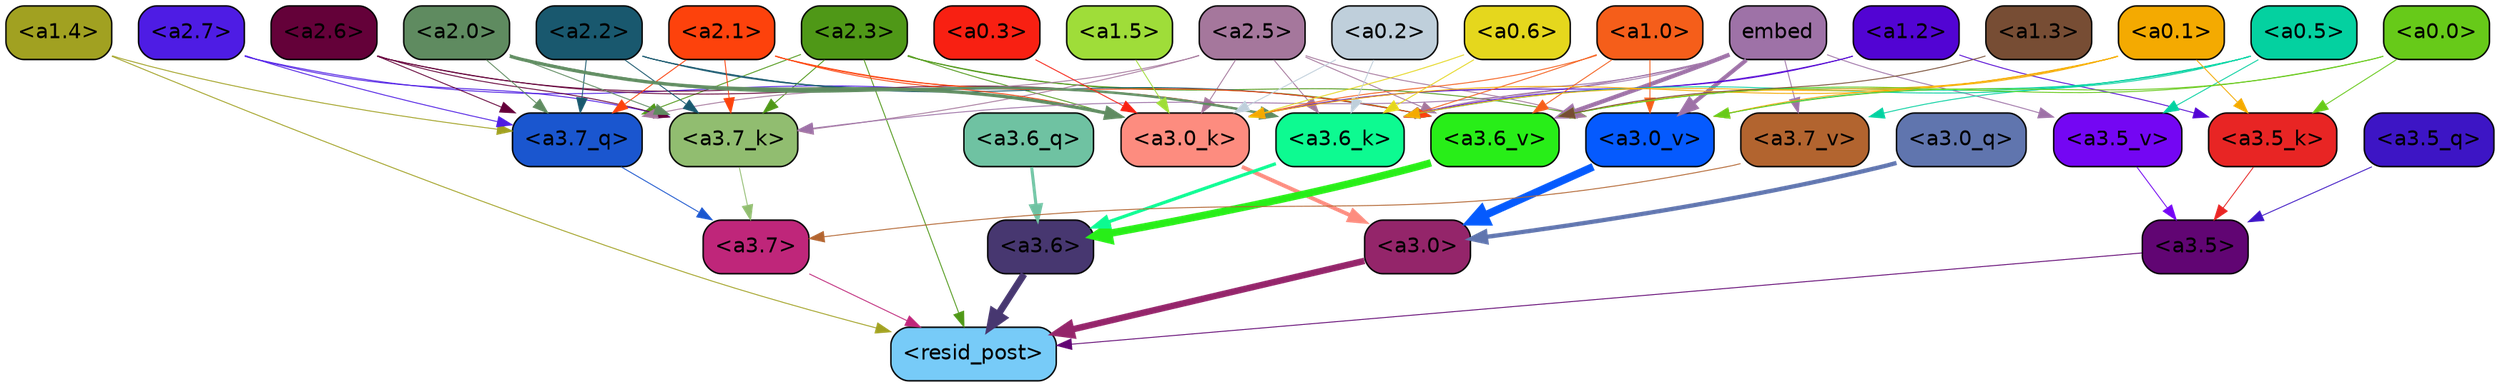 strict digraph "" {
	graph [bgcolor=transparent,
		layout=dot,
		overlap=false,
		splines=true
	];
	"<a3.7>"	[color=black,
		fillcolor="#bf267a",
		fontname=Helvetica,
		shape=box,
		style="filled, rounded"];
	"<resid_post>"	[color=black,
		fillcolor="#77cbf8",
		fontname=Helvetica,
		shape=box,
		style="filled, rounded"];
	"<a3.7>" -> "<resid_post>"	[color="#bf267a",
		penwidth=0.6];
	"<a3.6>"	[color=black,
		fillcolor="#473770",
		fontname=Helvetica,
		shape=box,
		style="filled, rounded"];
	"<a3.6>" -> "<resid_post>"	[color="#473770",
		penwidth=4.646730065345764];
	"<a3.5>"	[color=black,
		fillcolor="#610573",
		fontname=Helvetica,
		shape=box,
		style="filled, rounded"];
	"<a3.5>" -> "<resid_post>"	[color="#610573",
		penwidth=0.6];
	"<a3.0>"	[color=black,
		fillcolor="#94256a",
		fontname=Helvetica,
		shape=box,
		style="filled, rounded"];
	"<a3.0>" -> "<resid_post>"	[color="#94256a",
		penwidth=4.323132634162903];
	"<a2.3>"	[color=black,
		fillcolor="#4f9817",
		fontname=Helvetica,
		shape=box,
		style="filled, rounded"];
	"<a2.3>" -> "<resid_post>"	[color="#4f9817",
		penwidth=0.6];
	"<a3.7_q>"	[color=black,
		fillcolor="#1a56cf",
		fontname=Helvetica,
		shape=box,
		style="filled, rounded"];
	"<a2.3>" -> "<a3.7_q>"	[color="#4f9817",
		penwidth=0.6];
	"<a3.7_k>"	[color=black,
		fillcolor="#91bd70",
		fontname=Helvetica,
		shape=box,
		style="filled, rounded"];
	"<a2.3>" -> "<a3.7_k>"	[color="#4f9817",
		penwidth=0.6];
	"<a3.0_k>"	[color=black,
		fillcolor="#fd8c7f",
		fontname=Helvetica,
		shape=box,
		style="filled, rounded"];
	"<a2.3>" -> "<a3.0_k>"	[color="#4f9817",
		penwidth=0.6];
	"<a3.6_v>"	[color=black,
		fillcolor="#28ee18",
		fontname=Helvetica,
		shape=box,
		style="filled, rounded"];
	"<a2.3>" -> "<a3.6_v>"	[color="#4f9817",
		penwidth=0.6];
	"<a3.0_v>"	[color=black,
		fillcolor="#055afe",
		fontname=Helvetica,
		shape=box,
		style="filled, rounded"];
	"<a2.3>" -> "<a3.0_v>"	[color="#4f9817",
		penwidth=0.6];
	"<a1.4>"	[color=black,
		fillcolor="#a1a121",
		fontname=Helvetica,
		shape=box,
		style="filled, rounded"];
	"<a1.4>" -> "<resid_post>"	[color="#a1a121",
		penwidth=0.6];
	"<a1.4>" -> "<a3.7_q>"	[color="#a1a121",
		penwidth=0.6];
	"<a3.7_q>" -> "<a3.7>"	[color="#1a56cf",
		penwidth=0.6];
	"<a3.6_q>"	[color=black,
		fillcolor="#6fc2a2",
		fontname=Helvetica,
		shape=box,
		style="filled, rounded"];
	"<a3.6_q>" -> "<a3.6>"	[color="#6fc2a2",
		penwidth=2.03758105635643];
	"<a3.5_q>"	[color=black,
		fillcolor="#3d15c5",
		fontname=Helvetica,
		shape=box,
		style="filled, rounded"];
	"<a3.5_q>" -> "<a3.5>"	[color="#3d15c5",
		penwidth=0.6];
	"<a3.0_q>"	[color=black,
		fillcolor="#6075ae",
		fontname=Helvetica,
		shape=box,
		style="filled, rounded"];
	"<a3.0_q>" -> "<a3.0>"	[color="#6075ae",
		penwidth=2.8638100624084473];
	"<a3.7_k>" -> "<a3.7>"	[color="#91bd70",
		penwidth=0.6];
	"<a3.6_k>"	[color=black,
		fillcolor="#0dfa91",
		fontname=Helvetica,
		shape=box,
		style="filled, rounded"];
	"<a3.6_k>" -> "<a3.6>"	[color="#0dfa91",
		penwidth=2.174198240041733];
	"<a3.5_k>"	[color=black,
		fillcolor="#e82524",
		fontname=Helvetica,
		shape=box,
		style="filled, rounded"];
	"<a3.5_k>" -> "<a3.5>"	[color="#e82524",
		penwidth=0.6];
	"<a3.0_k>" -> "<a3.0>"	[color="#fd8c7f",
		penwidth=2.6274144649505615];
	"<a3.7_v>"	[color=black,
		fillcolor="#b2642f",
		fontname=Helvetica,
		shape=box,
		style="filled, rounded"];
	"<a3.7_v>" -> "<a3.7>"	[color="#b2642f",
		penwidth=0.6];
	"<a3.6_v>" -> "<a3.6>"	[color="#28ee18",
		penwidth=5.002329230308533];
	"<a3.5_v>"	[color=black,
		fillcolor="#7406f3",
		fontname=Helvetica,
		shape=box,
		style="filled, rounded"];
	"<a3.5_v>" -> "<a3.5>"	[color="#7406f3",
		penwidth=0.6];
	"<a3.0_v>" -> "<a3.0>"	[color="#055afe",
		penwidth=5.188832879066467];
	"<a2.7>"	[color=black,
		fillcolor="#4e1ce4",
		fontname=Helvetica,
		shape=box,
		style="filled, rounded"];
	"<a2.7>" -> "<a3.7_q>"	[color="#4e1ce4",
		penwidth=0.6];
	"<a2.7>" -> "<a3.7_k>"	[color="#4e1ce4",
		penwidth=0.6];
	"<a2.7>" -> "<a3.0_k>"	[color="#4e1ce4",
		penwidth=0.6];
	"<a2.6>"	[color=black,
		fillcolor="#640139",
		fontname=Helvetica,
		shape=box,
		style="filled, rounded"];
	"<a2.6>" -> "<a3.7_q>"	[color="#640139",
		penwidth=0.6];
	"<a2.6>" -> "<a3.7_k>"	[color="#640139",
		penwidth=0.6];
	"<a2.6>" -> "<a3.6_k>"	[color="#640139",
		penwidth=0.6];
	"<a2.6>" -> "<a3.0_k>"	[color="#640139",
		penwidth=0.6];
	"<a2.5>"	[color=black,
		fillcolor="#a5779c",
		fontname=Helvetica,
		shape=box,
		style="filled, rounded"];
	"<a2.5>" -> "<a3.7_q>"	[color="#a5779c",
		penwidth=0.6];
	"<a2.5>" -> "<a3.7_k>"	[color="#a5779c",
		penwidth=0.6];
	"<a2.5>" -> "<a3.6_k>"	[color="#a5779c",
		penwidth=0.6];
	"<a2.5>" -> "<a3.0_k>"	[color="#a5779c",
		penwidth=0.6];
	"<a2.5>" -> "<a3.6_v>"	[color="#a5779c",
		penwidth=0.6];
	"<a2.5>" -> "<a3.0_v>"	[color="#a5779c",
		penwidth=0.6];
	"<a2.2>"	[color=black,
		fillcolor="#19586e",
		fontname=Helvetica,
		shape=box,
		style="filled, rounded"];
	"<a2.2>" -> "<a3.7_q>"	[color="#19586e",
		penwidth=0.6];
	"<a2.2>" -> "<a3.7_k>"	[color="#19586e",
		penwidth=0.6];
	"<a2.2>" -> "<a3.6_k>"	[color="#19586e",
		penwidth=0.6];
	"<a2.2>" -> "<a3.0_k>"	[color="#19586e",
		penwidth=0.6];
	"<a2.2>" -> "<a3.6_v>"	[color="#19586e",
		penwidth=0.6];
	"<a2.1>"	[color=black,
		fillcolor="#fd420c",
		fontname=Helvetica,
		shape=box,
		style="filled, rounded"];
	"<a2.1>" -> "<a3.7_q>"	[color="#fd420c",
		penwidth=0.6];
	"<a2.1>" -> "<a3.7_k>"	[color="#fd420c",
		penwidth=0.6];
	"<a2.1>" -> "<a3.6_k>"	[color="#fd420c",
		penwidth=0.6];
	"<a2.1>" -> "<a3.0_k>"	[color="#fd420c",
		penwidth=0.6];
	"<a2.1>" -> "<a3.6_v>"	[color="#fd420c",
		penwidth=0.6];
	"<a2.0>"	[color=black,
		fillcolor="#5f8b60",
		fontname=Helvetica,
		shape=box,
		style="filled, rounded"];
	"<a2.0>" -> "<a3.7_q>"	[color="#5f8b60",
		penwidth=0.6];
	"<a2.0>" -> "<a3.7_k>"	[color="#5f8b60",
		penwidth=0.6];
	"<a2.0>" -> "<a3.6_k>"	[color="#5f8b60",
		penwidth=1.6454488784074783];
	"<a2.0>" -> "<a3.0_k>"	[color="#5f8b60",
		penwidth=2.2218968719244003];
	embed	[color=black,
		fillcolor="#9e72a7",
		fontname=Helvetica,
		shape=box,
		style="filled, rounded"];
	embed -> "<a3.7_k>"	[color="#9e72a7",
		penwidth=0.6];
	embed -> "<a3.6_k>"	[color="#9e72a7",
		penwidth=0.6];
	embed -> "<a3.0_k>"	[color="#9e72a7",
		penwidth=0.6];
	embed -> "<a3.7_v>"	[color="#9e72a7",
		penwidth=0.6];
	embed -> "<a3.6_v>"	[color="#9e72a7",
		penwidth=2.8301228284835815];
	embed -> "<a3.5_v>"	[color="#9e72a7",
		penwidth=0.6];
	embed -> "<a3.0_v>"	[color="#9e72a7",
		penwidth=2.7660785913467407];
	"<a1.2>"	[color=black,
		fillcolor="#5204d3",
		fontname=Helvetica,
		shape=box,
		style="filled, rounded"];
	"<a1.2>" -> "<a3.6_k>"	[color="#5204d3",
		penwidth=0.6];
	"<a1.2>" -> "<a3.5_k>"	[color="#5204d3",
		penwidth=0.6];
	"<a1.2>" -> "<a3.0_k>"	[color="#5204d3",
		penwidth=0.6];
	"<a1.0>"	[color=black,
		fillcolor="#f55e1a",
		fontname=Helvetica,
		shape=box,
		style="filled, rounded"];
	"<a1.0>" -> "<a3.6_k>"	[color="#f55e1a",
		penwidth=0.6];
	"<a1.0>" -> "<a3.0_k>"	[color="#f55e1a",
		penwidth=0.6];
	"<a1.0>" -> "<a3.6_v>"	[color="#f55e1a",
		penwidth=0.6];
	"<a1.0>" -> "<a3.0_v>"	[color="#f55e1a",
		penwidth=0.6];
	"<a0.6>"	[color=black,
		fillcolor="#e5d71d",
		fontname=Helvetica,
		shape=box,
		style="filled, rounded"];
	"<a0.6>" -> "<a3.6_k>"	[color="#e5d71d",
		penwidth=0.6];
	"<a0.6>" -> "<a3.0_k>"	[color="#e5d71d",
		penwidth=0.6];
	"<a0.5>"	[color=black,
		fillcolor="#04d1a0",
		fontname=Helvetica,
		shape=box,
		style="filled, rounded"];
	"<a0.5>" -> "<a3.6_k>"	[color="#04d1a0",
		penwidth=0.6];
	"<a0.5>" -> "<a3.7_v>"	[color="#04d1a0",
		penwidth=0.6];
	"<a0.5>" -> "<a3.6_v>"	[color="#04d1a0",
		penwidth=0.6];
	"<a0.5>" -> "<a3.5_v>"	[color="#04d1a0",
		penwidth=0.6];
	"<a0.5>" -> "<a3.0_v>"	[color="#04d1a0",
		penwidth=0.6124261617660522];
	"<a0.2>"	[color=black,
		fillcolor="#bfcfdb",
		fontname=Helvetica,
		shape=box,
		style="filled, rounded"];
	"<a0.2>" -> "<a3.6_k>"	[color="#bfcfdb",
		penwidth=0.6];
	"<a0.2>" -> "<a3.0_k>"	[color="#bfcfdb",
		penwidth=0.6];
	"<a0.1>"	[color=black,
		fillcolor="#f4aa01",
		fontname=Helvetica,
		shape=box,
		style="filled, rounded"];
	"<a0.1>" -> "<a3.6_k>"	[color="#f4aa01",
		penwidth=0.6];
	"<a0.1>" -> "<a3.5_k>"	[color="#f4aa01",
		penwidth=0.6];
	"<a0.1>" -> "<a3.0_k>"	[color="#f4aa01",
		penwidth=0.6];
	"<a0.1>" -> "<a3.6_v>"	[color="#f4aa01",
		penwidth=0.6];
	"<a0.1>" -> "<a3.0_v>"	[color="#f4aa01",
		penwidth=0.6];
	"<a0.0>"	[color=black,
		fillcolor="#67ca19",
		fontname=Helvetica,
		shape=box,
		style="filled, rounded"];
	"<a0.0>" -> "<a3.5_k>"	[color="#67ca19",
		penwidth=0.6];
	"<a0.0>" -> "<a3.6_v>"	[color="#67ca19",
		penwidth=0.6];
	"<a0.0>" -> "<a3.0_v>"	[color="#67ca19",
		penwidth=0.6];
	"<a1.5>"	[color=black,
		fillcolor="#9fdd39",
		fontname=Helvetica,
		shape=box,
		style="filled, rounded"];
	"<a1.5>" -> "<a3.0_k>"	[color="#9fdd39",
		penwidth=0.6];
	"<a0.3>"	[color=black,
		fillcolor="#f82012",
		fontname=Helvetica,
		shape=box,
		style="filled, rounded"];
	"<a0.3>" -> "<a3.0_k>"	[color="#f82012",
		penwidth=0.6];
	"<a1.3>"	[color=black,
		fillcolor="#774d34",
		fontname=Helvetica,
		shape=box,
		style="filled, rounded"];
	"<a1.3>" -> "<a3.6_v>"	[color="#774d34",
		penwidth=0.6];
}
